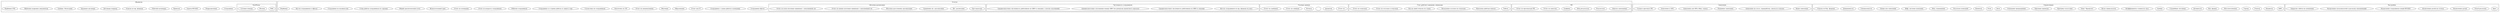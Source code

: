 digraph {

  subgraph cluster_1 {
    label="Журналы";
    "Сотрудники ";
    "Подразделения";
    "Задачи ИТ/АХО";
    "Приказы";
    "Рабочий календарь";
    "Отделы по юр. формам";
    "Договоры подряда";
    "Трудовые договоры";

    subgraph cluster_10 {
      label="NauPhone";
      "ЕКБ";
      "Москва";
      "Сотовые номера";
    }

    "Грейды / Категории";
    "Шаблоны кадровых документов";
    "Надбавки (ГК)";
  }


  subgraph cluster_17 {
    label="Отчеты";
    "Сотрудники (фото)";

    subgraph cluster_19 {
      label="PR";
      "Анкеты самооценки";
      "Результаты";
      "Мои результаты";
      "Графики";
      "Отчет по анкетам";
      "Отчет по протоколам PR";
    }

    "Сотрудники с годом работы в компании";
    "Отчет для IT";
    "Образование";
    "Обучение";
    "Отчет по уведомлениям";
    "Аналитика по ЗП";
    "Статистика по сотрудникам";
    "Сотрудники со стажем работы от одного года";
    "Юбилеи сотрудников";
    "Отчет по возрасту сотрудников";
    "Отчет по площадям";

    subgraph cluster_37 {
      label="Учет рабочего времени, невыходы";
      "Табель";
      "Неполная рабочая неделя";
      "Начальные остатки по отпускам";
      "Кол-во дней отпуска по годам";
      "Отчет по отгулам и отпускам";
      "Отчет по отпускам";
    }


    subgraph cluster_44 {
      label="Учетные данные";
      "Отчет по "кредитам"";
      "Полисы";
      "Отчет по грейдам";
      "Отчет по грейдам2";
    }


    subgraph cluster_49 {
      label="Численность сотрудников";
      "Кол-во сотрудников по юр. формам на дату";
      "Среднесписочная численность работников по ЦФО и локации";
      "Среднесписочные отклонения между ЦФО (по рапортам проектного портала)";
      "Среднесписочная численность работников по ЦФО и локации с учетом отклонений";
    }


    subgraph cluster_54 {
      label="Штатное расписание";
      "Оргструктура";
      "Шт. расписание";
      "Сравнение шт. рассписания";
      "Штатная расстановка организации";
      "Отчет по новым штатным единицам с заполненной з/п";
      "Отчет по всем штатным единицам с заполненной з/п";
    }

    "Испытательный срок";
    "Общий аналитический отчет";
    "Стаж работы сотрудников по городам";
    "Сотрудники по должностям";
    "Кол-во сотрудников в офисах";
    "Надбавки";
  }


  subgraph cluster_67 {
    label="Заявления";
    "Ваши заявления";
    "Заявления на отгул, переработку, выход из отпуска";
    "Поданные заявления";
    "Заявления для HR и Фин. отдела";
    "Заявления в АХО";
    "Создать протокол PR";
    "Анкеты самооценки";
  }


  subgraph cluster_75 {
    label="Справочники";
    "ЦФО";
    "Бюджеты";
    "Отделы";
    "Города";
    "Местоположения";
    "Юр. формы";
    "Должности";
    "Служебные лестницы";
    "Грейды";
    "Коэффициенты стоимости часа";
    "Вузы и факультеты";
    "Типы ”Кредитов”";
    "Причины отсутствия";
    "Причины перевода";
    "Основание прекращения";
    "Дети";
    "Роли";
    "Комнаты";
    "Рассылки компаний";
    "Мед. учреждения";
    "Инф. системы компании";
    "Опции для заявлений";
    "Специальности";
    "Доверенности";
    "Отделы по Юр. формам";
  }


  subgraph cluster_101 {
    label="Настройки";
    "Цвет";
    "Email-рассылки";
    "Назначение ролей";
    "Назначение ролей на отчеты";
    "Назначение сотрудников опций ИТ/АХО";
    "Назначение пользователей в рассылку напоминаний";
    "Закрытие табеля на изменение";
  }


  subgraph cluster_109 {
    label="Шт. расписание";
  }

}